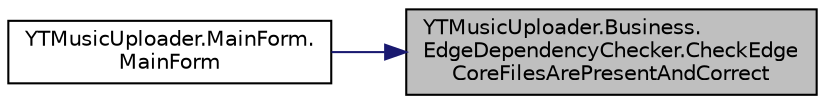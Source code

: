 digraph "YTMusicUploader.Business.EdgeDependencyChecker.CheckEdgeCoreFilesArePresentAndCorrect"
{
 // LATEX_PDF_SIZE
  edge [fontname="Helvetica",fontsize="10",labelfontname="Helvetica",labelfontsize="10"];
  node [fontname="Helvetica",fontsize="10",shape=record];
  rankdir="RL";
  Node1 [label="YTMusicUploader.Business.\lEdgeDependencyChecker.CheckEdge\lCoreFilesArePresentAndCorrect",height=0.2,width=0.4,color="black", fillcolor="grey75", style="filled", fontcolor="black",tooltip="Check all the required Edge Core files are present and are the right byte site (i...."];
  Node1 -> Node2 [dir="back",color="midnightblue",fontsize="10",style="solid"];
  Node2 [label="YTMusicUploader.MainForm.\lMainForm",height=0.2,width=0.4,color="black", fillcolor="white", style="filled",URL="$d0/d66/class_y_t_music_uploader_1_1_main_form.html#a9309010a8febf37f5df1113725ecc3b9",tooltip=" "];
}
